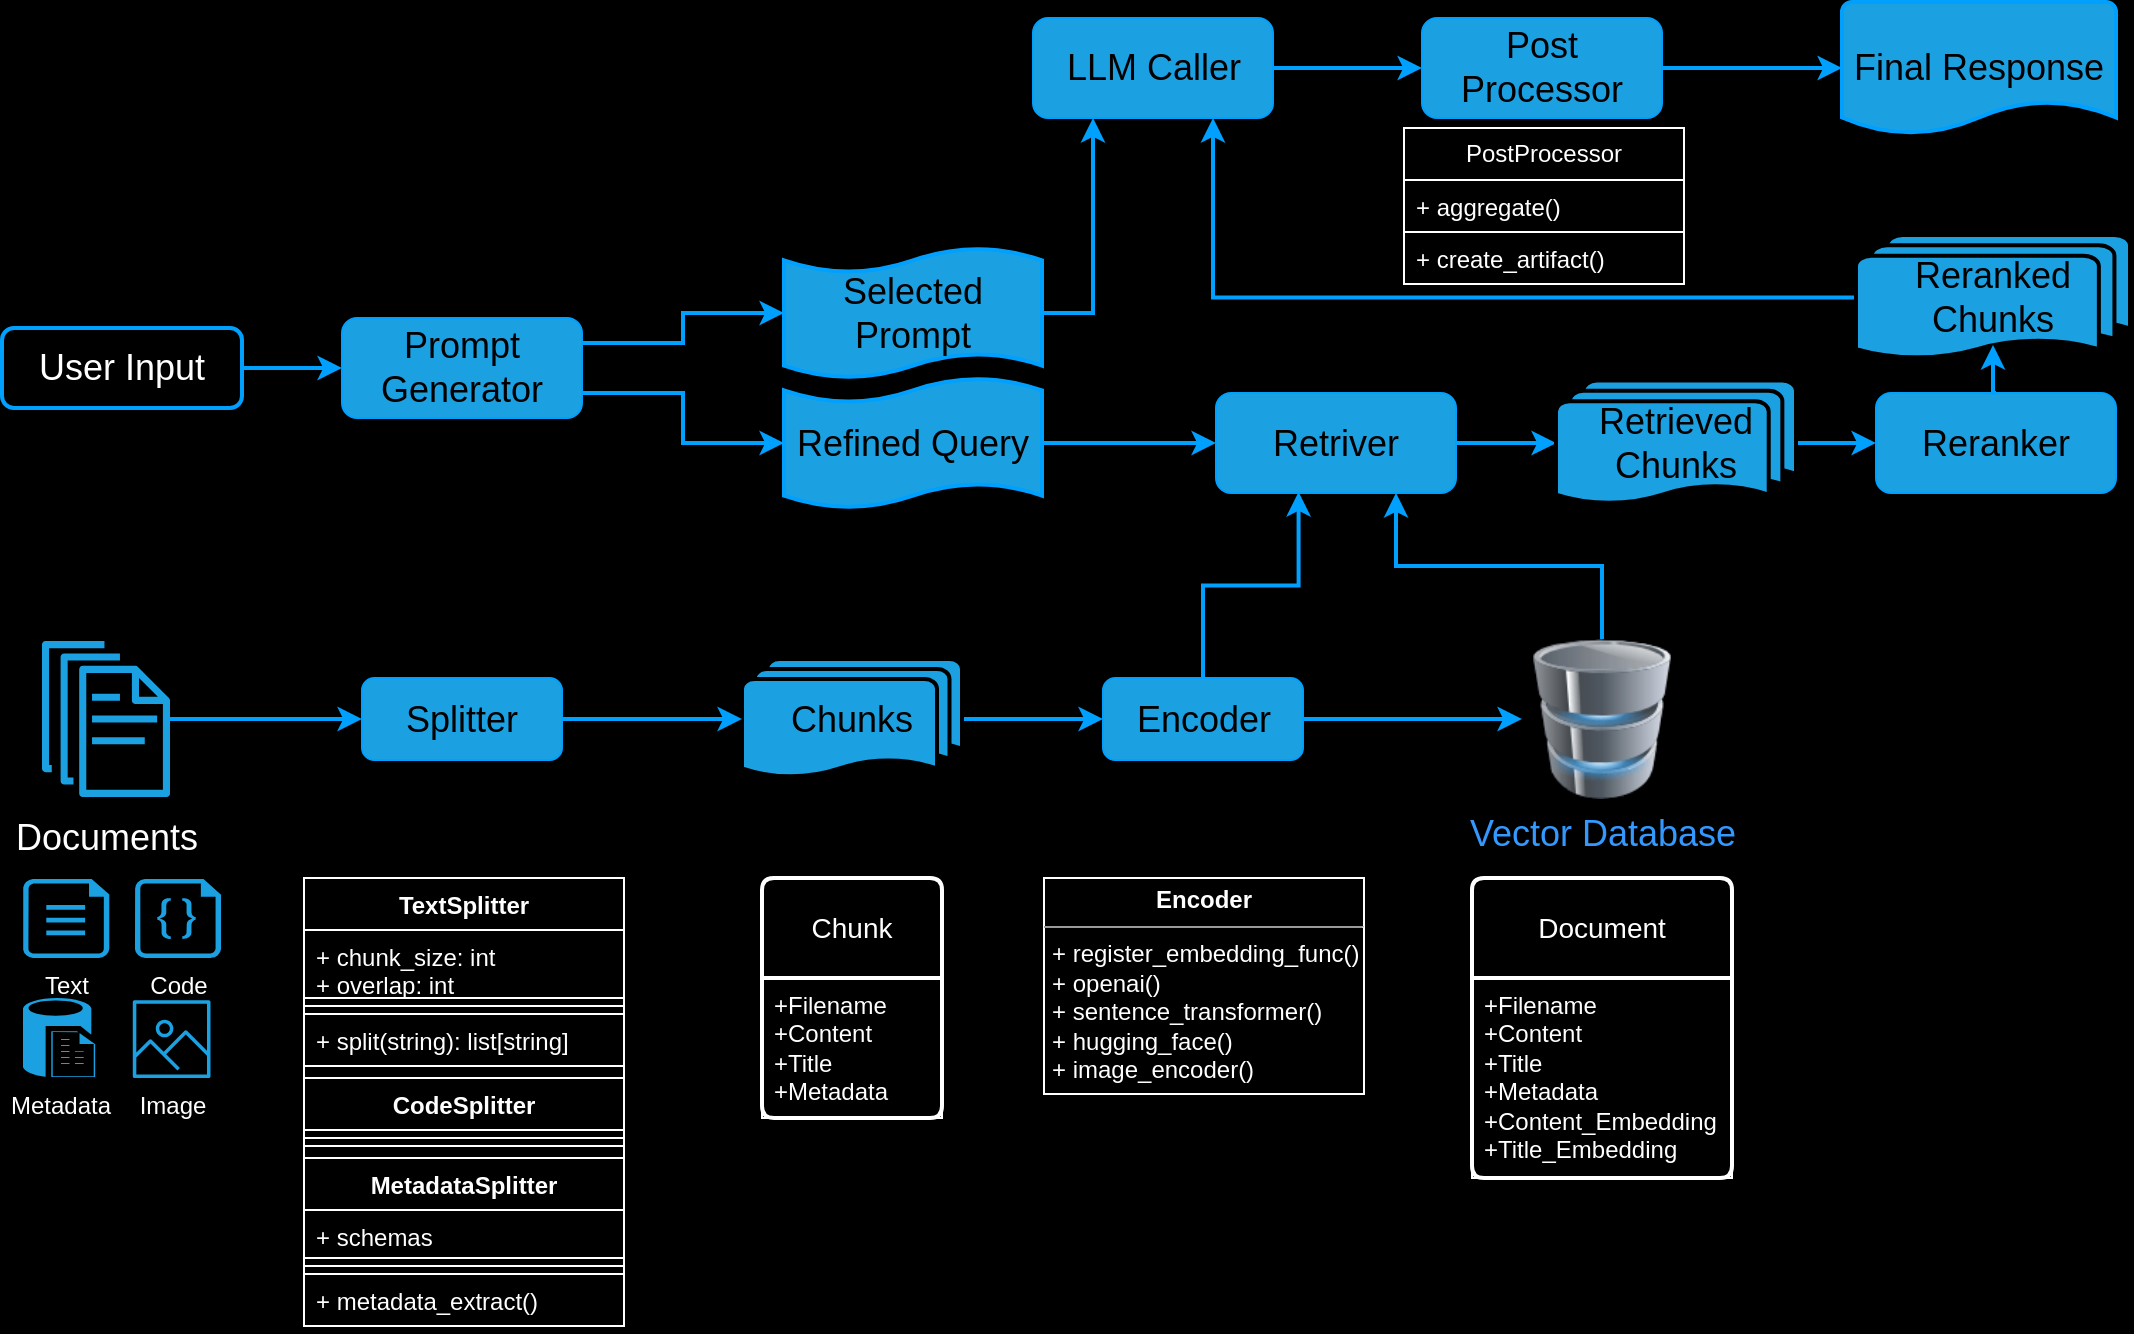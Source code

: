 <mxfile version="23.1.1" type="github">
  <diagram id="6a731a19-8d31-9384-78a2-239565b7b9f0" name="Page-1">
    <mxGraphModel dx="1687" dy="906" grid="1" gridSize="10" guides="1" tooltips="1" connect="1" arrows="1" fold="1" page="1" pageScale="1" pageWidth="1169" pageHeight="827" background="#000000" math="0" shadow="0">
      <root>
        <mxCell id="0" />
        <mxCell id="1" parent="0" />
        <mxCell id="F0DF5Nve_Ln5ljsZZCzn-109" value="" style="edgeStyle=orthogonalEdgeStyle;rounded=0;orthogonalLoop=1;jettySize=auto;html=1;fontColor=#FFFFFF;fillColor=#1ba1e2;strokeColor=#00A0FF;strokeWidth=2;" edge="1" parent="1" source="F0DF5Nve_Ln5ljsZZCzn-12" target="F0DF5Nve_Ln5ljsZZCzn-28">
          <mxGeometry relative="1" as="geometry" />
        </mxCell>
        <mxCell id="F0DF5Nve_Ln5ljsZZCzn-12" value="Chunks" style="strokeWidth=2;html=1;shape=mxgraph.flowchart.multi-document;whiteSpace=wrap;fontSize=18;fillColor=#1ba1e2;strokeColor=#000000;fontColor=#000000;" vertex="1" parent="1">
          <mxGeometry x="423" y="409.5" width="110" height="60" as="geometry" />
        </mxCell>
        <mxCell id="F0DF5Nve_Ln5ljsZZCzn-108" value="" style="edgeStyle=orthogonalEdgeStyle;rounded=0;orthogonalLoop=1;jettySize=auto;html=1;fontColor=#FFFFFF;fillColor=#1ba1e2;strokeColor=#00A0FF;strokeWidth=2;" edge="1" parent="1" source="F0DF5Nve_Ln5ljsZZCzn-24" target="F0DF5Nve_Ln5ljsZZCzn-12">
          <mxGeometry relative="1" as="geometry" />
        </mxCell>
        <mxCell id="F0DF5Nve_Ln5ljsZZCzn-24" value="Splitter" style="rounded=1;whiteSpace=wrap;html=1;fontSize=18;fillColor=#1ba1e2;strokeColor=#00A0FF;fontColor=#000000;" vertex="1" parent="1">
          <mxGeometry x="233" y="419" width="100" height="41" as="geometry" />
        </mxCell>
        <mxCell id="F0DF5Nve_Ln5ljsZZCzn-107" value="" style="edgeStyle=orthogonalEdgeStyle;rounded=0;orthogonalLoop=1;jettySize=auto;html=1;fontColor=#FFFFFF;fillColor=#1ba1e2;strokeColor=#00A0FF;strokeWidth=2;" edge="1" parent="1" source="F0DF5Nve_Ln5ljsZZCzn-26" target="F0DF5Nve_Ln5ljsZZCzn-24">
          <mxGeometry relative="1" as="geometry" />
        </mxCell>
        <mxCell id="F0DF5Nve_Ln5ljsZZCzn-26" value="&lt;font style=&quot;font-size: 18px;&quot;&gt;Documents&lt;/font&gt;" style="sketch=0;outlineConnect=0;dashed=0;verticalLabelPosition=bottom;verticalAlign=top;align=center;html=1;fontSize=20;fontStyle=0;aspect=fixed;pointerEvents=1;shape=mxgraph.aws4.documents;fillColor=#1ba1e2;strokeColor=#00A0FF;fontColor=#ffffff;" vertex="1" parent="1">
          <mxGeometry x="73" y="400.5" width="64" height="78" as="geometry" />
        </mxCell>
        <mxCell id="F0DF5Nve_Ln5ljsZZCzn-114" value="" style="edgeStyle=orthogonalEdgeStyle;rounded=0;orthogonalLoop=1;jettySize=auto;html=1;fontColor=#FFFFFF;fillColor=#1ba1e2;strokeColor=#00A0FF;strokeWidth=2;" edge="1" parent="1" source="F0DF5Nve_Ln5ljsZZCzn-28" target="F0DF5Nve_Ln5ljsZZCzn-30">
          <mxGeometry relative="1" as="geometry" />
        </mxCell>
        <mxCell id="F0DF5Nve_Ln5ljsZZCzn-122" value="" style="edgeStyle=orthogonalEdgeStyle;rounded=0;orthogonalLoop=1;jettySize=auto;html=1;entryX=0.344;entryY=0.99;entryDx=0;entryDy=0;entryPerimeter=0;fontColor=#FFFFFF;fillColor=#1ba1e2;strokeColor=#00A0FF;strokeWidth=2;" edge="1" parent="1" source="F0DF5Nve_Ln5ljsZZCzn-28" target="F0DF5Nve_Ln5ljsZZCzn-46">
          <mxGeometry relative="1" as="geometry" />
        </mxCell>
        <mxCell id="F0DF5Nve_Ln5ljsZZCzn-28" value="Encoder" style="rounded=1;whiteSpace=wrap;html=1;fontSize=18;fillColor=#1ba1e2;strokeColor=#00A0FF;fontColor=#000000;" vertex="1" parent="1">
          <mxGeometry x="603.5" y="419" width="100" height="41" as="geometry" />
        </mxCell>
        <mxCell id="F0DF5Nve_Ln5ljsZZCzn-126" style="edgeStyle=orthogonalEdgeStyle;rounded=0;orthogonalLoop=1;jettySize=auto;html=1;exitX=0.5;exitY=0;exitDx=0;exitDy=0;entryX=0.75;entryY=1;entryDx=0;entryDy=0;fontColor=#FFFFFF;fillColor=#1ba1e2;strokeColor=#00A0FF;strokeWidth=2;" edge="1" parent="1" source="F0DF5Nve_Ln5ljsZZCzn-30" target="F0DF5Nve_Ln5ljsZZCzn-46">
          <mxGeometry relative="1" as="geometry" />
        </mxCell>
        <mxCell id="F0DF5Nve_Ln5ljsZZCzn-133" value="" style="edgeStyle=orthogonalEdgeStyle;rounded=0;orthogonalLoop=1;jettySize=auto;html=1;" edge="1" parent="1" source="F0DF5Nve_Ln5ljsZZCzn-30" target="F0DF5Nve_Ln5ljsZZCzn-75">
          <mxGeometry relative="1" as="geometry" />
        </mxCell>
        <mxCell id="F0DF5Nve_Ln5ljsZZCzn-30" value="&lt;font style=&quot;font-size: 18px;&quot;&gt;Vector Database&lt;/font&gt;" style="image;html=1;image=img/lib/clip_art/computers/Database_128x128.png;fillColor=#1ba1e2;strokeColor=#00A0FF;fontColor=#3399FF;labelBackgroundColor=none;" vertex="1" parent="1">
          <mxGeometry x="813" y="399.5" width="80" height="80" as="geometry" />
        </mxCell>
        <mxCell id="F0DF5Nve_Ln5ljsZZCzn-119" value="" style="edgeStyle=orthogonalEdgeStyle;rounded=0;orthogonalLoop=1;jettySize=auto;html=1;fontColor=#FFFFFF;fillColor=#1ba1e2;strokeColor=#00A0FF;strokeWidth=2;" edge="1" parent="1" source="F0DF5Nve_Ln5ljsZZCzn-39" target="F0DF5Nve_Ln5ljsZZCzn-40">
          <mxGeometry relative="1" as="geometry" />
        </mxCell>
        <mxCell id="F0DF5Nve_Ln5ljsZZCzn-39" value="User Input" style="rounded=1;whiteSpace=wrap;html=1;fontSize=18;fillColor=none;strokeColor=#00A0FF;fontColor=#FFFFFF;strokeWidth=2;" vertex="1" parent="1">
          <mxGeometry x="53" y="244" width="120" height="40" as="geometry" />
        </mxCell>
        <mxCell id="F0DF5Nve_Ln5ljsZZCzn-40" value="Prompt Generator" style="rounded=1;whiteSpace=wrap;html=1;fontSize=18;fillColor=#1ba1e2;strokeColor=#00A0FF;fontColor=#000000;" vertex="1" parent="1">
          <mxGeometry x="223" y="239" width="120" height="50" as="geometry" />
        </mxCell>
        <mxCell id="F0DF5Nve_Ln5ljsZZCzn-41" style="edgeStyle=orthogonalEdgeStyle;rounded=0;orthogonalLoop=1;jettySize=auto;html=1;exitX=0.5;exitY=1;exitDx=0;exitDy=0;fontSize=18;fontColor=#FFFFFF;fillColor=#1ba1e2;strokeColor=#00A0FF;" edge="1" parent="1" source="F0DF5Nve_Ln5ljsZZCzn-40" target="F0DF5Nve_Ln5ljsZZCzn-40">
          <mxGeometry relative="1" as="geometry" />
        </mxCell>
        <mxCell id="F0DF5Nve_Ln5ljsZZCzn-120" value="" style="edgeStyle=orthogonalEdgeStyle;rounded=0;orthogonalLoop=1;jettySize=auto;html=1;fontColor=#FFFFFF;fillColor=#1ba1e2;strokeColor=#00A0FF;strokeWidth=2;" edge="1" parent="1" source="F0DF5Nve_Ln5ljsZZCzn-44" target="F0DF5Nve_Ln5ljsZZCzn-46">
          <mxGeometry relative="1" as="geometry" />
        </mxCell>
        <mxCell id="F0DF5Nve_Ln5ljsZZCzn-44" value="Refined Query" style="shape=tape;whiteSpace=wrap;html=1;strokeWidth=2;size=0.19;fontSize=18;fillColor=#1ba1e2;strokeColor=#00A0FF;fontColor=#000000;" vertex="1" parent="1">
          <mxGeometry x="444" y="269" width="129" height="65" as="geometry" />
        </mxCell>
        <mxCell id="F0DF5Nve_Ln5ljsZZCzn-130" style="edgeStyle=orthogonalEdgeStyle;rounded=0;orthogonalLoop=1;jettySize=auto;html=1;exitX=1;exitY=0.5;exitDx=0;exitDy=0;exitPerimeter=0;entryX=0.25;entryY=1;entryDx=0;entryDy=0;fontColor=#FFFFFF;fillColor=#1ba1e2;strokeColor=#00A0FF;strokeWidth=2;" edge="1" parent="1" source="F0DF5Nve_Ln5ljsZZCzn-45" target="F0DF5Nve_Ln5ljsZZCzn-50">
          <mxGeometry relative="1" as="geometry" />
        </mxCell>
        <mxCell id="F0DF5Nve_Ln5ljsZZCzn-45" value="Selected Prompt" style="shape=tape;whiteSpace=wrap;html=1;strokeWidth=2;size=0.19;fontSize=18;fillColor=#1ba1e2;strokeColor=#00A0FF;fontColor=#000000;" vertex="1" parent="1">
          <mxGeometry x="444" y="204" width="129" height="65" as="geometry" />
        </mxCell>
        <mxCell id="F0DF5Nve_Ln5ljsZZCzn-123" value="" style="edgeStyle=orthogonalEdgeStyle;rounded=0;orthogonalLoop=1;jettySize=auto;html=1;fontColor=#FFFFFF;fillColor=#1ba1e2;strokeColor=#00A0FF;strokeWidth=2;" edge="1" parent="1" source="F0DF5Nve_Ln5ljsZZCzn-46" target="F0DF5Nve_Ln5ljsZZCzn-47">
          <mxGeometry relative="1" as="geometry" />
        </mxCell>
        <mxCell id="F0DF5Nve_Ln5ljsZZCzn-46" value="Retriver" style="rounded=1;whiteSpace=wrap;html=1;fontSize=18;fillColor=#1ba1e2;strokeColor=#00A0FF;fontColor=#000000;" vertex="1" parent="1">
          <mxGeometry x="660" y="276.5" width="120" height="50" as="geometry" />
        </mxCell>
        <mxCell id="F0DF5Nve_Ln5ljsZZCzn-124" value="" style="edgeStyle=orthogonalEdgeStyle;rounded=0;orthogonalLoop=1;jettySize=auto;html=1;fontColor=#FFFFFF;fillColor=#1ba1e2;strokeColor=#00A0FF;strokeWidth=2;" edge="1" parent="1" source="F0DF5Nve_Ln5ljsZZCzn-47" target="F0DF5Nve_Ln5ljsZZCzn-48">
          <mxGeometry relative="1" as="geometry" />
        </mxCell>
        <mxCell id="F0DF5Nve_Ln5ljsZZCzn-47" value="Retrieved&lt;br style=&quot;font-size: 18px;&quot;&gt;Chunks" style="strokeWidth=2;html=1;shape=mxgraph.flowchart.multi-document;whiteSpace=wrap;fontSize=18;fillColor=#1ba1e2;strokeColor=#000000;fontColor=#000000;" vertex="1" parent="1">
          <mxGeometry x="830" y="270.25" width="120" height="62.5" as="geometry" />
        </mxCell>
        <mxCell id="F0DF5Nve_Ln5ljsZZCzn-48" value="Reranker" style="rounded=1;whiteSpace=wrap;html=1;fontSize=18;fillColor=#1ba1e2;strokeColor=#00A0FF;fontColor=#000000;" vertex="1" parent="1">
          <mxGeometry x="990" y="276.5" width="120" height="50" as="geometry" />
        </mxCell>
        <mxCell id="F0DF5Nve_Ln5ljsZZCzn-129" style="edgeStyle=orthogonalEdgeStyle;rounded=0;orthogonalLoop=1;jettySize=auto;html=1;exitX=0;exitY=0.5;exitDx=0;exitDy=0;exitPerimeter=0;entryX=0.75;entryY=1;entryDx=0;entryDy=0;fontColor=#FFFFFF;fillColor=#1ba1e2;strokeColor=#00A0FF;strokeWidth=2;" edge="1" parent="1" source="F0DF5Nve_Ln5ljsZZCzn-49" target="F0DF5Nve_Ln5ljsZZCzn-50">
          <mxGeometry relative="1" as="geometry" />
        </mxCell>
        <mxCell id="F0DF5Nve_Ln5ljsZZCzn-49" value="Reranked&lt;br style=&quot;font-size: 18px;&quot;&gt;Chunks" style="strokeWidth=2;html=1;shape=mxgraph.flowchart.multi-document;whiteSpace=wrap;fontSize=18;fillColor=#1ba1e2;strokeColor=#000000;fontColor=#000000;" vertex="1" parent="1">
          <mxGeometry x="980" y="197.5" width="137" height="62.5" as="geometry" />
        </mxCell>
        <mxCell id="F0DF5Nve_Ln5ljsZZCzn-131" value="" style="edgeStyle=orthogonalEdgeStyle;rounded=0;orthogonalLoop=1;jettySize=auto;html=1;fontColor=#FFFFFF;fillColor=#1ba1e2;strokeColor=#00A0FF;strokeWidth=2;" edge="1" parent="1" source="F0DF5Nve_Ln5ljsZZCzn-50" target="F0DF5Nve_Ln5ljsZZCzn-90">
          <mxGeometry relative="1" as="geometry" />
        </mxCell>
        <mxCell id="F0DF5Nve_Ln5ljsZZCzn-50" value="LLM Caller" style="rounded=1;whiteSpace=wrap;html=1;fontSize=18;fillColor=#1ba1e2;strokeColor=#00A0FF;fontColor=#000000;" vertex="1" parent="1">
          <mxGeometry x="568.5" y="89" width="120" height="50" as="geometry" />
        </mxCell>
        <mxCell id="F0DF5Nve_Ln5ljsZZCzn-72" value="Chunk" style="swimlane;childLayout=stackLayout;horizontal=1;startSize=50;horizontalStack=0;rounded=1;fontSize=14;fontStyle=0;strokeWidth=2;resizeParent=0;resizeLast=1;shadow=0;dashed=0;align=center;arcSize=4;whiteSpace=wrap;html=1;fillColor=none;strokeColor=#FFFFFF;fontColor=#FFFFFF;" vertex="1" parent="1">
          <mxGeometry x="433" y="519" width="90" height="120" as="geometry" />
        </mxCell>
        <mxCell id="F0DF5Nve_Ln5ljsZZCzn-73" value="+Filename&lt;br&gt;+Content&lt;br&gt;+Title&lt;br&gt;+Metadata" style="align=left;spacingLeft=4;fontSize=12;verticalAlign=top;resizable=0;rotatable=0;part=1;html=1;fillColor=none;strokeColor=#FFFFFF;fontColor=#FFFFFF;" vertex="1" parent="F0DF5Nve_Ln5ljsZZCzn-72">
          <mxGeometry y="50" width="90" height="70" as="geometry" />
        </mxCell>
        <mxCell id="F0DF5Nve_Ln5ljsZZCzn-74" value="Document" style="swimlane;childLayout=stackLayout;horizontal=1;startSize=50;horizontalStack=0;rounded=1;fontSize=14;fontStyle=0;strokeWidth=2;resizeParent=0;resizeLast=1;shadow=0;dashed=0;align=center;arcSize=4;whiteSpace=wrap;html=1;fillColor=none;strokeColor=#FFFFFF;fontColor=#FFFFFF;" vertex="1" parent="1">
          <mxGeometry x="788" y="519" width="130" height="150" as="geometry" />
        </mxCell>
        <mxCell id="F0DF5Nve_Ln5ljsZZCzn-75" value="+Filename&lt;br&gt;+Content&lt;br&gt;+Title&lt;br&gt;+Metadata&lt;br&gt;+Content_Embedding&lt;br&gt;+Title_Embedding" style="align=left;spacingLeft=4;fontSize=12;verticalAlign=top;resizable=0;rotatable=0;part=1;html=1;fillColor=none;strokeColor=#FFFFFF;fontColor=#FFFFFF;" vertex="1" parent="F0DF5Nve_Ln5ljsZZCzn-74">
          <mxGeometry y="50" width="130" height="100" as="geometry" />
        </mxCell>
        <mxCell id="F0DF5Nve_Ln5ljsZZCzn-81" value="&lt;p style=&quot;margin:0px;margin-top:4px;text-align:center;&quot;&gt;&lt;b&gt;Encoder&lt;/b&gt;&lt;/p&gt;&lt;hr size=&quot;1&quot;&gt;&lt;p style=&quot;margin:0px;margin-left:4px;&quot;&gt;+ register_embedding_func()&lt;/p&gt;&lt;p style=&quot;margin:0px;margin-left:4px;&quot;&gt;+ openai()&lt;/p&gt;&lt;p style=&quot;margin:0px;margin-left:4px;&quot;&gt;&lt;span style=&quot;background-color: initial;&quot;&gt;+ sentence_transformer()&lt;/span&gt;&lt;br&gt;&lt;/p&gt;&lt;p style=&quot;margin:0px;margin-left:4px;&quot;&gt;&lt;span style=&quot;background-color: initial;&quot;&gt;+ hugging_face()&lt;/span&gt;&lt;/p&gt;&lt;p style=&quot;margin:0px;margin-left:4px;&quot;&gt;&lt;span style=&quot;background-color: initial;&quot;&gt;+ image_encoder()&lt;/span&gt;&lt;/p&gt;" style="verticalAlign=top;align=left;overflow=fill;fontSize=12;fontFamily=Helvetica;html=1;whiteSpace=wrap;fillColor=none;strokeColor=#FFFFFF;fontColor=#FFFFFF;" vertex="1" parent="1">
          <mxGeometry x="574" y="519" width="160" height="108" as="geometry" />
        </mxCell>
        <mxCell id="F0DF5Nve_Ln5ljsZZCzn-132" value="" style="edgeStyle=orthogonalEdgeStyle;rounded=0;orthogonalLoop=1;jettySize=auto;html=1;fontColor=#FFFFFF;fillColor=#1ba1e2;strokeColor=#00A0FF;strokeWidth=2;" edge="1" parent="1" source="F0DF5Nve_Ln5ljsZZCzn-90" target="F0DF5Nve_Ln5ljsZZCzn-97">
          <mxGeometry relative="1" as="geometry" />
        </mxCell>
        <mxCell id="F0DF5Nve_Ln5ljsZZCzn-90" value="Post Processor" style="rounded=1;whiteSpace=wrap;html=1;fontSize=18;fillColor=#1ba1e2;strokeColor=#00A0FF;fontColor=#000000;" vertex="1" parent="1">
          <mxGeometry x="763" y="89" width="120" height="50" as="geometry" />
        </mxCell>
        <mxCell id="F0DF5Nve_Ln5ljsZZCzn-91" value="PostProcessor" style="swimlane;fontStyle=0;childLayout=stackLayout;horizontal=1;startSize=26;horizontalStack=0;resizeParent=1;resizeParentMax=0;resizeLast=0;collapsible=1;marginBottom=0;whiteSpace=wrap;html=1;fillColor=none;strokeColor=#FFFFFF;fontColor=#FFFFFF;" vertex="1" parent="1">
          <mxGeometry x="754" y="144" width="140" height="78" as="geometry" />
        </mxCell>
        <mxCell id="F0DF5Nve_Ln5ljsZZCzn-92" value="+ aggregate()" style="text;align=left;verticalAlign=top;spacingLeft=4;spacingRight=4;overflow=hidden;rotatable=0;points=[[0,0.5],[1,0.5]];portConstraint=eastwest;whiteSpace=wrap;html=1;fillColor=none;strokeColor=#FFFFFF;fontColor=#FFFFFF;" vertex="1" parent="F0DF5Nve_Ln5ljsZZCzn-91">
          <mxGeometry y="26" width="140" height="26" as="geometry" />
        </mxCell>
        <mxCell id="F0DF5Nve_Ln5ljsZZCzn-93" value="+ create_artifact()" style="text;align=left;verticalAlign=top;spacingLeft=4;spacingRight=4;overflow=hidden;rotatable=0;points=[[0,0.5],[1,0.5]];portConstraint=eastwest;whiteSpace=wrap;html=1;fillColor=none;strokeColor=#FFFFFF;fontColor=#FFFFFF;" vertex="1" parent="F0DF5Nve_Ln5ljsZZCzn-91">
          <mxGeometry y="52" width="140" height="26" as="geometry" />
        </mxCell>
        <mxCell id="F0DF5Nve_Ln5ljsZZCzn-97" value="Final Response" style="strokeWidth=2;html=1;shape=mxgraph.flowchart.document2;whiteSpace=wrap;size=0.25;fontSize=18;fillColor=#1ba1e2;strokeColor=#00A0FF;fontColor=#000000;" vertex="1" parent="1">
          <mxGeometry x="973" y="81" width="137" height="66" as="geometry" />
        </mxCell>
        <mxCell id="F0DF5Nve_Ln5ljsZZCzn-102" value="" style="group;fillColor=none;strokeColor=#000000;fontColor=#ffffff;container=0;" vertex="1" connectable="0" parent="1">
          <mxGeometry x="63" y="519" width="100" height="100" as="geometry" />
        </mxCell>
        <mxCell id="F0DF5Nve_Ln5ljsZZCzn-111" value="" style="group;fillColor=none;strokeColor=#FFFFFF;fontColor=#FFFFFF;" vertex="1" connectable="0" parent="1">
          <mxGeometry x="204" y="519" width="160" height="224" as="geometry" />
        </mxCell>
        <mxCell id="F0DF5Nve_Ln5ljsZZCzn-62" value="CodeSplitter" style="swimlane;fontStyle=1;align=center;verticalAlign=top;childLayout=stackLayout;horizontal=1;startSize=26;horizontalStack=0;resizeParent=1;resizeParentMax=0;resizeLast=0;collapsible=1;marginBottom=0;whiteSpace=wrap;html=1;fillColor=none;strokeColor=#FFFFFF;fontColor=#FFFFFF;" vertex="1" parent="F0DF5Nve_Ln5ljsZZCzn-111">
          <mxGeometry y="100" width="160" height="34" as="geometry" />
        </mxCell>
        <mxCell id="F0DF5Nve_Ln5ljsZZCzn-64" value="" style="line;strokeWidth=1;align=left;verticalAlign=middle;spacingTop=-1;spacingLeft=3;spacingRight=3;rotatable=0;labelPosition=right;points=[];portConstraint=eastwest;fillColor=none;strokeColor=#FFFFFF;fontColor=#FFFFFF;" vertex="1" parent="F0DF5Nve_Ln5ljsZZCzn-62">
          <mxGeometry y="26" width="160" height="8" as="geometry" />
        </mxCell>
        <mxCell id="F0DF5Nve_Ln5ljsZZCzn-82" value="TextSplitter" style="swimlane;fontStyle=1;align=center;verticalAlign=top;childLayout=stackLayout;horizontal=1;startSize=26;horizontalStack=0;resizeParent=1;resizeParentMax=0;resizeLast=0;collapsible=1;marginBottom=0;whiteSpace=wrap;html=1;fillColor=none;strokeColor=#FFFFFF;fontColor=#FFFFFF;" vertex="1" parent="F0DF5Nve_Ln5ljsZZCzn-111">
          <mxGeometry width="160" height="94" as="geometry" />
        </mxCell>
        <mxCell id="F0DF5Nve_Ln5ljsZZCzn-83" value="+ chunk_size: int&lt;br&gt;+ overlap: int" style="text;align=left;verticalAlign=top;spacingLeft=4;spacingRight=4;overflow=hidden;rotatable=0;points=[[0,0.5],[1,0.5]];portConstraint=eastwest;whiteSpace=wrap;html=1;fillColor=none;strokeColor=#FFFFFF;fontColor=#FFFFFF;" vertex="1" parent="F0DF5Nve_Ln5ljsZZCzn-82">
          <mxGeometry y="26" width="160" height="34" as="geometry" />
        </mxCell>
        <mxCell id="F0DF5Nve_Ln5ljsZZCzn-84" value="" style="line;strokeWidth=1;align=left;verticalAlign=middle;spacingTop=-1;spacingLeft=3;spacingRight=3;rotatable=0;labelPosition=right;points=[];portConstraint=eastwest;fillColor=none;strokeColor=#FFFFFF;fontColor=#FFFFFF;" vertex="1" parent="F0DF5Nve_Ln5ljsZZCzn-82">
          <mxGeometry y="60" width="160" height="8" as="geometry" />
        </mxCell>
        <mxCell id="F0DF5Nve_Ln5ljsZZCzn-85" value="+ split(string): list[string]" style="text;align=left;verticalAlign=top;spacingLeft=4;spacingRight=4;overflow=hidden;rotatable=0;points=[[0,0.5],[1,0.5]];portConstraint=eastwest;whiteSpace=wrap;html=1;fillColor=none;strokeColor=#FFFFFF;fontColor=#FFFFFF;" vertex="1" parent="F0DF5Nve_Ln5ljsZZCzn-82">
          <mxGeometry y="68" width="160" height="26" as="geometry" />
        </mxCell>
        <mxCell id="F0DF5Nve_Ln5ljsZZCzn-86" value="MetadataSplitter" style="swimlane;fontStyle=1;align=center;verticalAlign=top;childLayout=stackLayout;horizontal=1;startSize=26;horizontalStack=0;resizeParent=1;resizeParentMax=0;resizeLast=0;collapsible=1;marginBottom=0;whiteSpace=wrap;html=1;fillColor=none;strokeColor=#FFFFFF;fontColor=#FFFFFF;" vertex="1" parent="F0DF5Nve_Ln5ljsZZCzn-111">
          <mxGeometry y="140" width="160" height="84" as="geometry" />
        </mxCell>
        <mxCell id="F0DF5Nve_Ln5ljsZZCzn-87" value="+ schemas" style="text;align=left;verticalAlign=top;spacingLeft=4;spacingRight=4;overflow=hidden;rotatable=0;points=[[0,0.5],[1,0.5]];portConstraint=eastwest;whiteSpace=wrap;html=1;fillColor=none;strokeColor=#FFFFFF;fontColor=#FFFFFF;" vertex="1" parent="F0DF5Nve_Ln5ljsZZCzn-86">
          <mxGeometry y="26" width="160" height="24" as="geometry" />
        </mxCell>
        <mxCell id="F0DF5Nve_Ln5ljsZZCzn-88" value="" style="line;strokeWidth=1;align=left;verticalAlign=middle;spacingTop=-1;spacingLeft=3;spacingRight=3;rotatable=0;labelPosition=right;points=[];portConstraint=eastwest;fillColor=none;strokeColor=#FFFFFF;fontColor=#FFFFFF;" vertex="1" parent="F0DF5Nve_Ln5ljsZZCzn-86">
          <mxGeometry y="50" width="160" height="8" as="geometry" />
        </mxCell>
        <mxCell id="F0DF5Nve_Ln5ljsZZCzn-89" value="+ metadata_extract()" style="text;align=left;verticalAlign=top;spacingLeft=4;spacingRight=4;overflow=hidden;rotatable=0;points=[[0,0.5],[1,0.5]];portConstraint=eastwest;whiteSpace=wrap;html=1;fillColor=none;strokeColor=#FFFFFF;fontColor=#FFFFFF;" vertex="1" parent="F0DF5Nve_Ln5ljsZZCzn-86">
          <mxGeometry y="58" width="160" height="26" as="geometry" />
        </mxCell>
        <mxCell id="F0DF5Nve_Ln5ljsZZCzn-117" style="edgeStyle=orthogonalEdgeStyle;rounded=0;orthogonalLoop=1;jettySize=auto;html=1;exitX=1;exitY=0.25;exitDx=0;exitDy=0;entryX=0;entryY=0.5;entryDx=0;entryDy=0;entryPerimeter=0;fontColor=#FFFFFF;fillColor=#1ba1e2;strokeColor=#00A0FF;strokeWidth=2;" edge="1" parent="1" source="F0DF5Nve_Ln5ljsZZCzn-40" target="F0DF5Nve_Ln5ljsZZCzn-45">
          <mxGeometry relative="1" as="geometry" />
        </mxCell>
        <mxCell id="F0DF5Nve_Ln5ljsZZCzn-118" style="edgeStyle=orthogonalEdgeStyle;rounded=0;orthogonalLoop=1;jettySize=auto;html=1;exitX=1;exitY=0.75;exitDx=0;exitDy=0;entryX=0;entryY=0.5;entryDx=0;entryDy=0;entryPerimeter=0;fontColor=#FFFFFF;fillColor=#1ba1e2;strokeColor=#00A0FF;strokeWidth=2;" edge="1" parent="1" source="F0DF5Nve_Ln5ljsZZCzn-40" target="F0DF5Nve_Ln5ljsZZCzn-44">
          <mxGeometry relative="1" as="geometry" />
        </mxCell>
        <mxCell id="F0DF5Nve_Ln5ljsZZCzn-125" style="edgeStyle=orthogonalEdgeStyle;rounded=0;orthogonalLoop=1;jettySize=auto;html=1;exitX=0.5;exitY=0;exitDx=0;exitDy=0;entryX=0.5;entryY=0.88;entryDx=0;entryDy=0;entryPerimeter=0;fontColor=#FFFFFF;fillColor=#1ba1e2;strokeColor=#00A0FF;strokeWidth=2;" edge="1" parent="1" source="F0DF5Nve_Ln5ljsZZCzn-48" target="F0DF5Nve_Ln5ljsZZCzn-49">
          <mxGeometry relative="1" as="geometry" />
        </mxCell>
        <mxCell id="F0DF5Nve_Ln5ljsZZCzn-51" value="Code" style="verticalLabelPosition=bottom;html=1;verticalAlign=top;align=center;strokeColor=#000000;fillColor=#1ba1e2;shape=mxgraph.azure.code_file;pointerEvents=1;fontColor=#ffffff;container=0;" vertex="1" parent="1">
          <mxGeometry x="118.966" y="519" width="44.034" height="40.486" as="geometry" />
        </mxCell>
        <mxCell id="F0DF5Nve_Ln5ljsZZCzn-52" value="Text" style="verticalLabelPosition=bottom;html=1;verticalAlign=top;align=center;strokeColor=#000000;fillColor=#1ba1e2;shape=mxgraph.azure.file;pointerEvents=1;fontColor=#ffffff;container=0;" vertex="1" parent="1">
          <mxGeometry x="63.111" y="519" width="44.034" height="40.486" as="geometry" />
        </mxCell>
        <mxCell id="F0DF5Nve_Ln5ljsZZCzn-53" value="Metadata" style="verticalLabelPosition=bottom;html=1;verticalAlign=top;align=center;strokeColor=#000000;fillColor=#1ba1e2;shape=mxgraph.azure.sql_reporting;fontColor=#ffffff;container=0;" vertex="1" parent="1">
          <mxGeometry x="63" y="578.514" width="37.082" height="40.486" as="geometry" />
        </mxCell>
        <mxCell id="F0DF5Nve_Ln5ljsZZCzn-101" value="Image" style="sketch=0;outlineConnect=0;fillColor=#1ba1e2;strokeColor=#000000;dashed=0;verticalLabelPosition=bottom;verticalAlign=top;align=center;html=1;fontSize=12;fontStyle=0;aspect=fixed;pointerEvents=1;shape=mxgraph.aws4.container_registry_image;fontColor=#ffffff;container=0;" vertex="1" parent="1">
          <mxGeometry x="118.391" y="580.134" width="38.866" height="38.866" as="geometry" />
        </mxCell>
      </root>
    </mxGraphModel>
  </diagram>
</mxfile>
